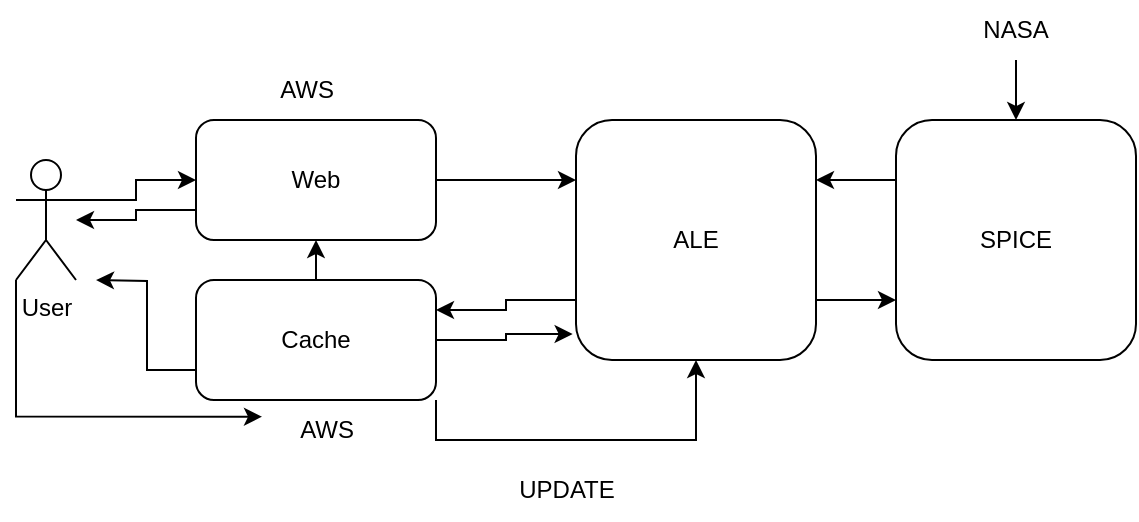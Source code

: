 <mxfile version="24.7.16">
  <diagram name="Page-1" id="chOsErSH2396D1JqLV_6">
    <mxGraphModel grid="1" page="1" gridSize="10" guides="1" tooltips="1" connect="1" arrows="1" fold="1" pageScale="1" pageWidth="850" pageHeight="1100" math="0" shadow="0">
      <root>
        <mxCell id="0" />
        <mxCell id="1" parent="0" />
        <mxCell id="asDTR3eWAtD1fAQb5y70-16" style="edgeStyle=orthogonalEdgeStyle;rounded=0;orthogonalLoop=1;jettySize=auto;html=1;exitX=1;exitY=0.333;exitDx=0;exitDy=0;exitPerimeter=0;entryX=0;entryY=0.5;entryDx=0;entryDy=0;" edge="1" parent="1" source="asDTR3eWAtD1fAQb5y70-1" target="asDTR3eWAtD1fAQb5y70-4">
          <mxGeometry relative="1" as="geometry" />
        </mxCell>
        <mxCell id="asDTR3eWAtD1fAQb5y70-1" value="User" style="shape=umlActor;verticalLabelPosition=bottom;verticalAlign=top;html=1;outlineConnect=0;" vertex="1" parent="1">
          <mxGeometry x="50" y="200" width="30" height="60" as="geometry" />
        </mxCell>
        <mxCell id="asDTR3eWAtD1fAQb5y70-9" style="edgeStyle=orthogonalEdgeStyle;rounded=0;orthogonalLoop=1;jettySize=auto;html=1;exitX=1;exitY=0.75;exitDx=0;exitDy=0;entryX=0;entryY=0.75;entryDx=0;entryDy=0;" edge="1" parent="1" source="asDTR3eWAtD1fAQb5y70-2" target="asDTR3eWAtD1fAQb5y70-5">
          <mxGeometry relative="1" as="geometry" />
        </mxCell>
        <mxCell id="asDTR3eWAtD1fAQb5y70-11" style="edgeStyle=orthogonalEdgeStyle;rounded=0;orthogonalLoop=1;jettySize=auto;html=1;exitX=0;exitY=0.75;exitDx=0;exitDy=0;entryX=1;entryY=0.25;entryDx=0;entryDy=0;" edge="1" parent="1" source="asDTR3eWAtD1fAQb5y70-2" target="asDTR3eWAtD1fAQb5y70-3">
          <mxGeometry relative="1" as="geometry" />
        </mxCell>
        <mxCell id="asDTR3eWAtD1fAQb5y70-2" value="ALE" style="rounded=1;whiteSpace=wrap;html=1;" vertex="1" parent="1">
          <mxGeometry x="330" y="180" width="120" height="120" as="geometry" />
        </mxCell>
        <mxCell id="asDTR3eWAtD1fAQb5y70-12" style="edgeStyle=orthogonalEdgeStyle;rounded=0;orthogonalLoop=1;jettySize=auto;html=1;exitX=1;exitY=1;exitDx=0;exitDy=0;entryX=0.5;entryY=1;entryDx=0;entryDy=0;" edge="1" parent="1" source="asDTR3eWAtD1fAQb5y70-3" target="asDTR3eWAtD1fAQb5y70-2">
          <mxGeometry relative="1" as="geometry" />
        </mxCell>
        <mxCell id="asDTR3eWAtD1fAQb5y70-14" style="edgeStyle=orthogonalEdgeStyle;rounded=0;orthogonalLoop=1;jettySize=auto;html=1;exitX=0.5;exitY=0;exitDx=0;exitDy=0;entryX=0.5;entryY=1;entryDx=0;entryDy=0;" edge="1" parent="1" source="asDTR3eWAtD1fAQb5y70-3" target="asDTR3eWAtD1fAQb5y70-4">
          <mxGeometry relative="1" as="geometry" />
        </mxCell>
        <mxCell id="asDTR3eWAtD1fAQb5y70-18" style="edgeStyle=orthogonalEdgeStyle;rounded=0;orthogonalLoop=1;jettySize=auto;html=1;exitX=0;exitY=0.75;exitDx=0;exitDy=0;" edge="1" parent="1" source="asDTR3eWAtD1fAQb5y70-3">
          <mxGeometry relative="1" as="geometry">
            <mxPoint x="90" y="260" as="targetPoint" />
          </mxGeometry>
        </mxCell>
        <mxCell id="asDTR3eWAtD1fAQb5y70-3" value="Cache" style="rounded=1;whiteSpace=wrap;html=1;" vertex="1" parent="1">
          <mxGeometry x="140" y="260" width="120" height="60" as="geometry" />
        </mxCell>
        <mxCell id="asDTR3eWAtD1fAQb5y70-10" style="edgeStyle=orthogonalEdgeStyle;rounded=0;orthogonalLoop=1;jettySize=auto;html=1;exitX=1;exitY=0.5;exitDx=0;exitDy=0;entryX=0;entryY=0.25;entryDx=0;entryDy=0;" edge="1" parent="1" source="asDTR3eWAtD1fAQb5y70-4" target="asDTR3eWAtD1fAQb5y70-2">
          <mxGeometry relative="1" as="geometry" />
        </mxCell>
        <mxCell id="asDTR3eWAtD1fAQb5y70-17" style="edgeStyle=orthogonalEdgeStyle;rounded=0;orthogonalLoop=1;jettySize=auto;html=1;exitX=0;exitY=0.75;exitDx=0;exitDy=0;" edge="1" parent="1" source="asDTR3eWAtD1fAQb5y70-4" target="asDTR3eWAtD1fAQb5y70-1">
          <mxGeometry relative="1" as="geometry">
            <mxPoint x="120" y="225" as="targetPoint" />
          </mxGeometry>
        </mxCell>
        <mxCell id="asDTR3eWAtD1fAQb5y70-4" value="Web" style="rounded=1;whiteSpace=wrap;html=1;" vertex="1" parent="1">
          <mxGeometry x="140" y="180" width="120" height="60" as="geometry" />
        </mxCell>
        <mxCell id="asDTR3eWAtD1fAQb5y70-8" style="edgeStyle=orthogonalEdgeStyle;rounded=0;orthogonalLoop=1;jettySize=auto;html=1;exitX=0;exitY=0.25;exitDx=0;exitDy=0;entryX=1;entryY=0.25;entryDx=0;entryDy=0;" edge="1" parent="1" source="asDTR3eWAtD1fAQb5y70-5" target="asDTR3eWAtD1fAQb5y70-2">
          <mxGeometry relative="1" as="geometry" />
        </mxCell>
        <mxCell id="asDTR3eWAtD1fAQb5y70-5" value="SPICE" style="rounded=1;whiteSpace=wrap;html=1;" vertex="1" parent="1">
          <mxGeometry x="490" y="180" width="120" height="120" as="geometry" />
        </mxCell>
        <mxCell id="asDTR3eWAtD1fAQb5y70-7" style="edgeStyle=orthogonalEdgeStyle;rounded=0;orthogonalLoop=1;jettySize=auto;html=1;exitX=0.5;exitY=1;exitDx=0;exitDy=0;entryX=0.5;entryY=0;entryDx=0;entryDy=0;" edge="1" parent="1" source="asDTR3eWAtD1fAQb5y70-6" target="asDTR3eWAtD1fAQb5y70-5">
          <mxGeometry relative="1" as="geometry" />
        </mxCell>
        <mxCell id="asDTR3eWAtD1fAQb5y70-6" value="NASA" style="text;html=1;align=center;verticalAlign=middle;whiteSpace=wrap;rounded=0;" vertex="1" parent="1">
          <mxGeometry x="520" y="120" width="60" height="30" as="geometry" />
        </mxCell>
        <mxCell id="asDTR3eWAtD1fAQb5y70-13" style="edgeStyle=orthogonalEdgeStyle;rounded=0;orthogonalLoop=1;jettySize=auto;html=1;exitX=1;exitY=0.5;exitDx=0;exitDy=0;entryX=-0.014;entryY=0.892;entryDx=0;entryDy=0;entryPerimeter=0;" edge="1" parent="1" source="asDTR3eWAtD1fAQb5y70-3" target="asDTR3eWAtD1fAQb5y70-2">
          <mxGeometry relative="1" as="geometry" />
        </mxCell>
        <mxCell id="asDTR3eWAtD1fAQb5y70-15" value="AWS" style="text;html=1;align=center;verticalAlign=middle;resizable=0;points=[];autosize=1;strokeColor=none;fillColor=none;" vertex="1" parent="1">
          <mxGeometry x="170" y="150" width="50" height="30" as="geometry" />
        </mxCell>
        <mxCell id="asDTR3eWAtD1fAQb5y70-19" style="edgeStyle=orthogonalEdgeStyle;rounded=0;orthogonalLoop=1;jettySize=auto;html=1;exitX=0;exitY=1;exitDx=0;exitDy=0;exitPerimeter=0;entryX=0.275;entryY=1.139;entryDx=0;entryDy=0;entryPerimeter=0;" edge="1" parent="1" source="asDTR3eWAtD1fAQb5y70-1" target="asDTR3eWAtD1fAQb5y70-3">
          <mxGeometry relative="1" as="geometry" />
        </mxCell>
        <mxCell id="asDTR3eWAtD1fAQb5y70-20" value="AWS" style="text;html=1;align=center;verticalAlign=middle;resizable=0;points=[];autosize=1;strokeColor=none;fillColor=none;" vertex="1" parent="1">
          <mxGeometry x="180" y="320" width="50" height="30" as="geometry" />
        </mxCell>
        <mxCell id="asDTR3eWAtD1fAQb5y70-21" value="UPDATE" style="text;html=1;align=center;verticalAlign=middle;resizable=0;points=[];autosize=1;strokeColor=none;fillColor=none;" vertex="1" parent="1">
          <mxGeometry x="290" y="350" width="70" height="30" as="geometry" />
        </mxCell>
      </root>
    </mxGraphModel>
  </diagram>
</mxfile>
